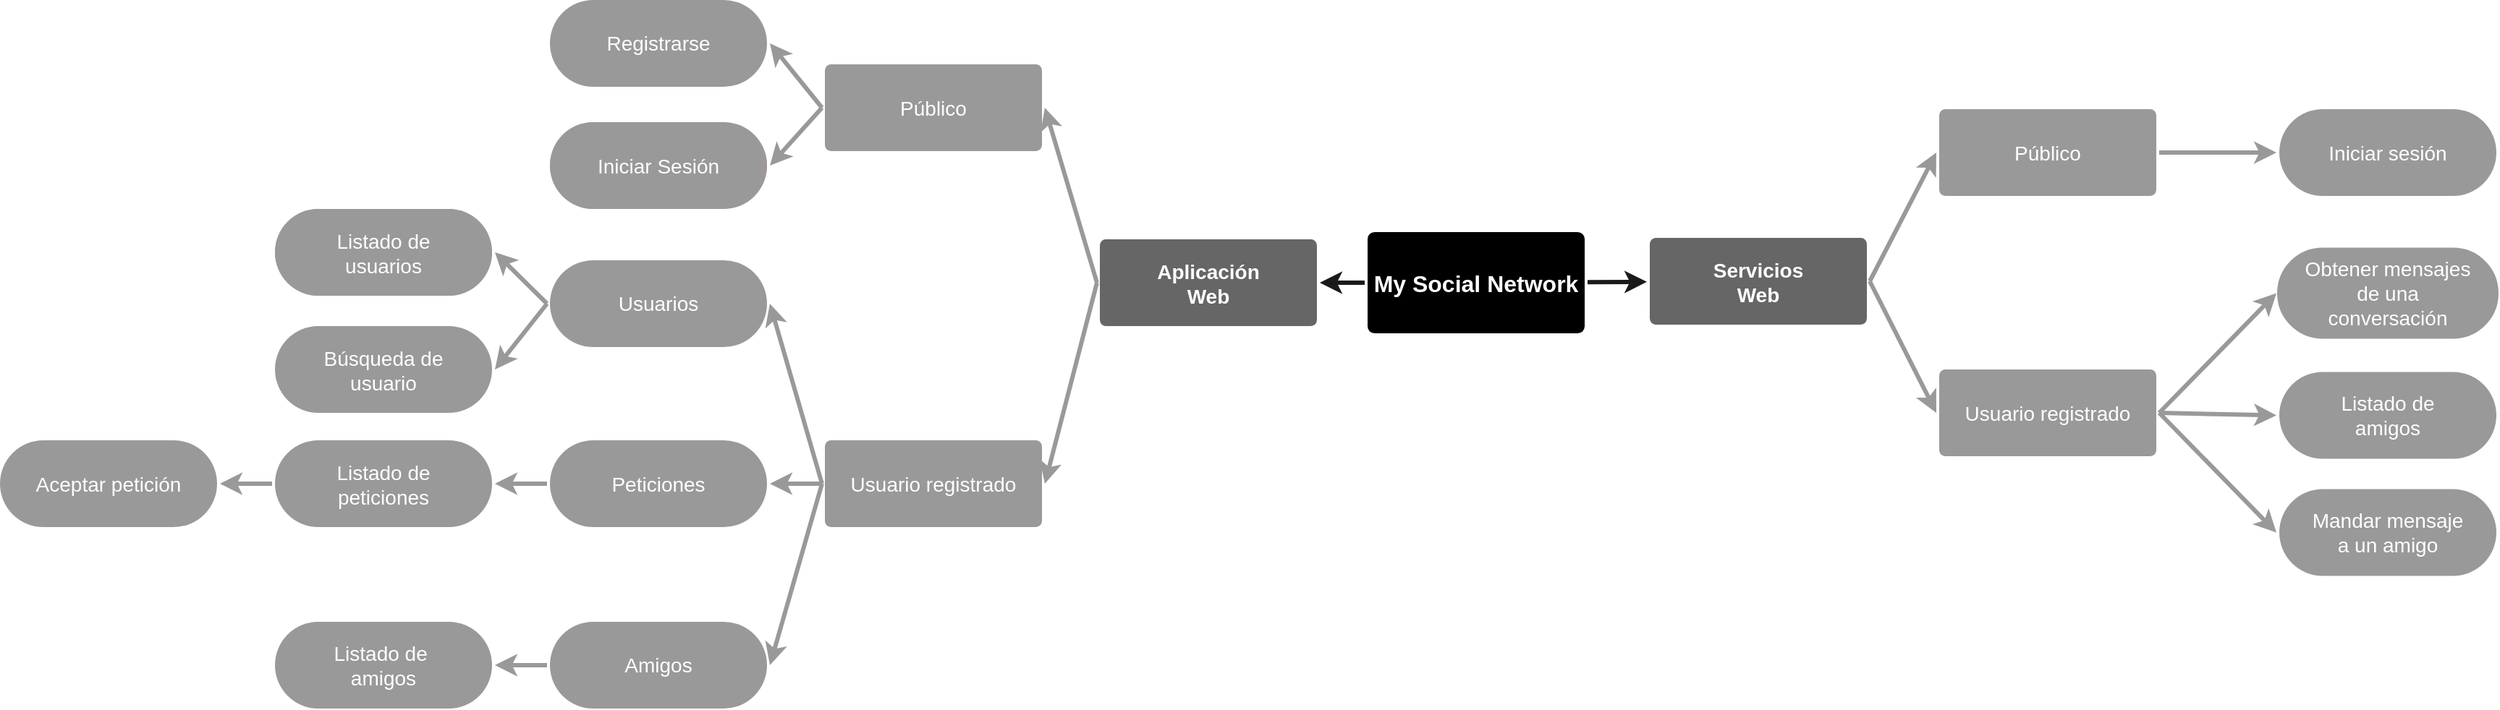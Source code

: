 <mxfile version="13.1.0" type="device"><diagram id="6a731a19-8d31-9384-78a2-239565b7b9f0" name="Page-1"><mxGraphModel dx="2975" dy="1109" grid="1" gridSize="10" guides="1" tooltips="1" connect="1" arrows="1" fold="1" page="1" pageScale="1" pageWidth="1169" pageHeight="827" background="#ffffff" math="0" shadow="0"><root><mxCell id="0"/><mxCell id="1" parent="0"/><mxCell id="1746" value="" style="edgeStyle=none;rounded=0;jumpStyle=none;html=1;shadow=0;labelBackgroundColor=none;startArrow=none;startFill=0;endArrow=classic;endFill=1;jettySize=auto;orthogonalLoop=1;strokeColor=#1A1A1A;strokeWidth=3;fontFamily=Helvetica;fontSize=16;fontColor=#23445D;spacing=5;fillColor=#000000;" parent="1" source="1749" target="1771" edge="1"><mxGeometry relative="1" as="geometry"/></mxCell><mxCell id="1748" value="" style="edgeStyle=none;rounded=0;jumpStyle=none;html=1;shadow=0;labelBackgroundColor=none;startArrow=none;startFill=0;endArrow=classic;endFill=1;jettySize=auto;orthogonalLoop=1;strokeColor=#1A1A1A;strokeWidth=3;fontFamily=Helvetica;fontSize=16;fontColor=#23445D;spacing=5;" parent="1" source="1749" target="1753" edge="1"><mxGeometry relative="1" as="geometry"/></mxCell><mxCell id="1749" value="My Social Network" style="rounded=1;whiteSpace=wrap;html=1;shadow=0;labelBackgroundColor=none;strokeColor=none;strokeWidth=3;fillColor=#000000;fontFamily=Helvetica;fontSize=16;fontColor=#FFFFFF;align=center;fontStyle=1;spacing=5;arcSize=7;perimeterSpacing=2;" parent="1" vertex="1"><mxGeometry x="495" y="380.5" width="150" height="70" as="geometry"/></mxCell><mxCell id="1750" value="" style="edgeStyle=none;rounded=1;jumpStyle=none;html=1;shadow=0;labelBackgroundColor=none;startArrow=none;startFill=0;jettySize=auto;orthogonalLoop=1;strokeColor=#999999;strokeWidth=3;fontFamily=Helvetica;fontSize=14;fontColor=#FFFFFF;spacing=5;fontStyle=1;fillColor=#b0e3e6;exitX=0;exitY=0.5;exitDx=0;exitDy=0;entryX=1;entryY=0.5;entryDx=0;entryDy=0;" parent="1" source="1753" target="1756" edge="1"><mxGeometry relative="1" as="geometry"/></mxCell><mxCell id="1751" value="" style="edgeStyle=none;rounded=1;jumpStyle=none;html=1;shadow=0;labelBackgroundColor=none;startArrow=none;startFill=0;jettySize=auto;orthogonalLoop=1;strokeColor=#999999;strokeWidth=3;fontFamily=Helvetica;fontSize=14;fontColor=#FFFFFF;spacing=5;fontStyle=1;fillColor=#b0e3e6;exitX=0;exitY=0.5;exitDx=0;exitDy=0;entryX=1;entryY=0.5;entryDx=0;entryDy=0;" parent="1" source="1753" target="1755" edge="1"><mxGeometry relative="1" as="geometry"/></mxCell><mxCell id="1753" value="Aplicación&lt;br&gt;Web" style="rounded=1;whiteSpace=wrap;html=1;shadow=0;labelBackgroundColor=none;strokeColor=none;strokeWidth=3;fillColor=#666666;fontFamily=Helvetica;fontSize=14;fontColor=#FFFFFF;align=center;spacing=5;fontStyle=1;arcSize=7;perimeterSpacing=2;" parent="1" vertex="1"><mxGeometry x="310" y="385.5" width="150" height="60" as="geometry"/></mxCell><mxCell id="z1RU1o7p3KTTcHlYFqxV-1786" style="edgeStyle=none;rounded=1;jumpStyle=none;html=1;shadow=0;labelBackgroundColor=none;startArrow=none;startFill=0;jettySize=auto;orthogonalLoop=1;strokeColor=#999999;strokeWidth=3;fontFamily=Helvetica;fontSize=14;fontColor=#FFFFFF;spacing=5;fontStyle=1;fillColor=#b0e3e6;entryX=1;entryY=0.5;entryDx=0;entryDy=0;exitX=0;exitY=0.5;exitDx=0;exitDy=0;" parent="1" source="1755" target="z1RU1o7p3KTTcHlYFqxV-1784" edge="1"><mxGeometry relative="1" as="geometry"/></mxCell><mxCell id="z1RU1o7p3KTTcHlYFqxV-1787" style="edgeStyle=none;rounded=1;jumpStyle=none;html=1;shadow=0;labelBackgroundColor=none;startArrow=none;startFill=0;jettySize=auto;orthogonalLoop=1;strokeColor=#999999;strokeWidth=3;fontFamily=Helvetica;fontSize=14;fontColor=#FFFFFF;spacing=5;fontStyle=1;fillColor=#b0e3e6;entryX=1;entryY=0.5;entryDx=0;entryDy=0;" parent="1" source="1755" target="z1RU1o7p3KTTcHlYFqxV-1783" edge="1"><mxGeometry relative="1" as="geometry"/></mxCell><mxCell id="z1RU1o7p3KTTcHlYFqxV-1788" style="edgeStyle=none;rounded=1;jumpStyle=none;html=1;shadow=0;labelBackgroundColor=none;startArrow=none;startFill=0;jettySize=auto;orthogonalLoop=1;strokeColor=#999999;strokeWidth=3;fontFamily=Helvetica;fontSize=14;fontColor=#FFFFFF;spacing=5;fontStyle=1;fillColor=#b0e3e6;entryX=1;entryY=0.5;entryDx=0;entryDy=0;exitX=0;exitY=0.5;exitDx=0;exitDy=0;" parent="1" source="1755" target="z1RU1o7p3KTTcHlYFqxV-1782" edge="1"><mxGeometry relative="1" as="geometry"/></mxCell><mxCell id="1755" value="Usuario registrado" style="rounded=1;whiteSpace=wrap;html=1;shadow=0;labelBackgroundColor=none;strokeColor=none;strokeWidth=3;fillColor=#999999;fontFamily=Helvetica;fontSize=14;fontColor=#FFFFFF;align=center;spacing=5;fontStyle=0;arcSize=7;perimeterSpacing=2;" parent="1" vertex="1"><mxGeometry x="120" y="524.5" width="150" height="60" as="geometry"/></mxCell><mxCell id="z1RU1o7p3KTTcHlYFqxV-1781" style="edgeStyle=none;rounded=1;jumpStyle=none;html=1;shadow=0;labelBackgroundColor=none;startArrow=none;startFill=0;jettySize=auto;orthogonalLoop=1;strokeColor=#999999;strokeWidth=3;fontFamily=Helvetica;fontSize=14;fontColor=#FFFFFF;spacing=5;fontStyle=1;fillColor=#b0e3e6;entryX=1;entryY=0.5;entryDx=0;entryDy=0;exitX=0;exitY=0.5;exitDx=0;exitDy=0;" parent="1" source="1756" target="z1RU1o7p3KTTcHlYFqxV-1780" edge="1"><mxGeometry relative="1" as="geometry"/></mxCell><mxCell id="1756" value="Público" style="rounded=1;whiteSpace=wrap;html=1;shadow=0;labelBackgroundColor=none;strokeColor=none;strokeWidth=3;fillColor=#999999;fontFamily=Helvetica;fontSize=14;fontColor=#FFFFFF;align=center;spacing=5;fontStyle=0;arcSize=7;perimeterSpacing=2;" parent="1" vertex="1"><mxGeometry x="120" y="264.5" width="150" height="60" as="geometry"/></mxCell><mxCell id="1771" value="Servicios &lt;br&gt;Web" style="rounded=1;whiteSpace=wrap;html=1;shadow=0;labelBackgroundColor=none;strokeColor=none;strokeWidth=3;fillColor=#666666;fontFamily=Helvetica;fontSize=14;fontColor=#FFFFFF;align=center;spacing=5;fontStyle=1;arcSize=7;perimeterSpacing=2;" parent="1" vertex="1"><mxGeometry x="690" y="384.5" width="150" height="60" as="geometry"/></mxCell><mxCell id="1772" value="Mandar mensaje &lt;br&gt;a un amigo" style="rounded=1;whiteSpace=wrap;html=1;shadow=0;labelBackgroundColor=none;strokeColor=none;strokeWidth=3;fillColor=#999999;fontFamily=Helvetica;fontSize=14;fontColor=#FFFFFF;align=center;spacing=5;fontStyle=0;arcSize=50;perimeterSpacing=2;" parent="1" vertex="1"><mxGeometry x="1125" y="558.25" width="150" height="60" as="geometry"/></mxCell><mxCell id="1773" value="" style="edgeStyle=none;rounded=1;jumpStyle=none;html=1;shadow=0;labelBackgroundColor=none;startArrow=none;startFill=0;jettySize=auto;orthogonalLoop=1;strokeColor=#999999;strokeWidth=3;fontFamily=Helvetica;fontSize=14;fontColor=#FFFFFF;spacing=5;fontStyle=1;fillColor=#b0e3e6;entryX=0;entryY=0.5;entryDx=0;entryDy=0;exitX=1;exitY=0.5;exitDx=0;exitDy=0;" parent="1" source="1771" target="IGG18n87WwMXZ383g00u-1782" edge="1"><mxGeometry relative="1" as="geometry"/></mxCell><mxCell id="1774" value="Listado de&lt;br&gt;amigos" style="rounded=1;whiteSpace=wrap;html=1;shadow=0;labelBackgroundColor=none;strokeColor=none;strokeWidth=3;fillColor=#999999;fontFamily=Helvetica;fontSize=14;fontColor=#FFFFFF;align=center;spacing=5;fontStyle=0;arcSize=50;perimeterSpacing=2;" parent="1" vertex="1"><mxGeometry x="1125" y="477.25" width="150" height="60" as="geometry"/></mxCell><mxCell id="1779" value="" style="edgeStyle=none;rounded=1;jumpStyle=none;html=1;shadow=0;labelBackgroundColor=none;startArrow=none;startFill=0;jettySize=auto;orthogonalLoop=1;strokeColor=#999999;strokeWidth=3;fontFamily=Helvetica;fontSize=14;fontColor=#FFFFFF;spacing=5;fontStyle=1;fillColor=#b0e3e6;entryX=0;entryY=0.5;entryDx=0;entryDy=0;exitX=1;exitY=0.5;exitDx=0;exitDy=0;" parent="1" source="1771" target="IGG18n87WwMXZ383g00u-1779" edge="1"><mxGeometry relative="1" as="geometry"><mxPoint x="840" y="280" as="targetPoint"/></mxGeometry></mxCell><mxCell id="z1RU1o7p3KTTcHlYFqxV-1780" value="Registrarse" style="rounded=1;whiteSpace=wrap;html=1;shadow=0;labelBackgroundColor=none;strokeColor=none;strokeWidth=3;fillColor=#999999;fontFamily=Helvetica;fontSize=14;fontColor=#FFFFFF;align=center;spacing=5;fontStyle=0;arcSize=50;perimeterSpacing=2;" parent="1" vertex="1"><mxGeometry x="-70" y="220" width="150" height="60" as="geometry"/></mxCell><mxCell id="z1RU1o7p3KTTcHlYFqxV-1796" style="edgeStyle=none;rounded=1;jumpStyle=none;html=1;shadow=0;labelBackgroundColor=none;startArrow=none;startFill=0;jettySize=auto;orthogonalLoop=1;strokeColor=#999999;strokeWidth=3;fontFamily=Helvetica;fontSize=14;fontColor=#FFFFFF;spacing=5;fontStyle=1;fillColor=#b0e3e6;entryX=1;entryY=0.5;entryDx=0;entryDy=0;exitX=0;exitY=0.5;exitDx=0;exitDy=0;" parent="1" source="z1RU1o7p3KTTcHlYFqxV-1782" target="z1RU1o7p3KTTcHlYFqxV-1791" edge="1"><mxGeometry relative="1" as="geometry"/></mxCell><mxCell id="z1RU1o7p3KTTcHlYFqxV-1782" value="Amigos" style="rounded=1;whiteSpace=wrap;html=1;shadow=0;labelBackgroundColor=none;strokeColor=none;strokeWidth=3;fillColor=#999999;fontFamily=Helvetica;fontSize=14;fontColor=#FFFFFF;align=center;spacing=5;fontStyle=0;arcSize=50;perimeterSpacing=2;" parent="1" vertex="1"><mxGeometry x="-70" y="650" width="150" height="60" as="geometry"/></mxCell><mxCell id="z1RU1o7p3KTTcHlYFqxV-1795" style="edgeStyle=none;rounded=1;jumpStyle=none;html=1;shadow=0;labelBackgroundColor=none;startArrow=none;startFill=0;jettySize=auto;orthogonalLoop=1;strokeColor=#999999;strokeWidth=3;fontFamily=Helvetica;fontSize=14;fontColor=#FFFFFF;spacing=5;fontStyle=1;fillColor=#b0e3e6;entryX=1;entryY=0.5;entryDx=0;entryDy=0;exitX=0;exitY=0.5;exitDx=0;exitDy=0;" parent="1" source="z1RU1o7p3KTTcHlYFqxV-1783" target="z1RU1o7p3KTTcHlYFqxV-1790" edge="1"><mxGeometry relative="1" as="geometry"/></mxCell><mxCell id="z1RU1o7p3KTTcHlYFqxV-1783" value="Peticiones" style="rounded=1;whiteSpace=wrap;html=1;shadow=0;labelBackgroundColor=none;strokeColor=none;strokeWidth=3;fillColor=#999999;fontFamily=Helvetica;fontSize=14;fontColor=#FFFFFF;align=center;spacing=5;fontStyle=0;arcSize=50;perimeterSpacing=2;" parent="1" vertex="1"><mxGeometry x="-70" y="524.5" width="150" height="60" as="geometry"/></mxCell><mxCell id="z1RU1o7p3KTTcHlYFqxV-1794" style="edgeStyle=none;rounded=1;jumpStyle=none;html=1;shadow=0;labelBackgroundColor=none;startArrow=none;startFill=0;jettySize=auto;orthogonalLoop=1;strokeColor=#999999;strokeWidth=3;fontFamily=Helvetica;fontSize=14;fontColor=#FFFFFF;spacing=5;fontStyle=1;fillColor=#b0e3e6;entryX=1;entryY=0.5;entryDx=0;entryDy=0;exitX=0;exitY=0.5;exitDx=0;exitDy=0;" parent="1" source="z1RU1o7p3KTTcHlYFqxV-1784" target="z1RU1o7p3KTTcHlYFqxV-1789" edge="1"><mxGeometry relative="1" as="geometry"/></mxCell><mxCell id="z1RU1o7p3KTTcHlYFqxV-1798" style="edgeStyle=none;rounded=1;jumpStyle=none;html=1;shadow=0;labelBackgroundColor=none;startArrow=none;startFill=0;jettySize=auto;orthogonalLoop=1;strokeColor=#999999;strokeWidth=3;fontFamily=Helvetica;fontSize=14;fontColor=#FFFFFF;spacing=5;fontStyle=1;fillColor=#b0e3e6;entryX=1;entryY=0.5;entryDx=0;entryDy=0;exitX=0;exitY=0.5;exitDx=0;exitDy=0;" parent="1" source="z1RU1o7p3KTTcHlYFqxV-1784" target="z1RU1o7p3KTTcHlYFqxV-1797" edge="1"><mxGeometry relative="1" as="geometry"/></mxCell><mxCell id="z1RU1o7p3KTTcHlYFqxV-1784" value="Usuarios" style="rounded=1;whiteSpace=wrap;html=1;shadow=0;labelBackgroundColor=none;strokeColor=none;strokeWidth=3;fillColor=#999999;fontFamily=Helvetica;fontSize=14;fontColor=#FFFFFF;align=center;spacing=5;fontStyle=0;arcSize=50;perimeterSpacing=2;" parent="1" vertex="1"><mxGeometry x="-70" y="400" width="150" height="60" as="geometry"/></mxCell><mxCell id="z1RU1o7p3KTTcHlYFqxV-1789" value="Listado de &lt;br&gt;usuarios" style="rounded=1;whiteSpace=wrap;html=1;shadow=0;labelBackgroundColor=none;strokeColor=none;strokeWidth=3;fillColor=#f08e81;fontFamily=Helvetica;fontSize=14;fontColor=#FFFFFF;align=center;spacing=5;fontStyle=0;arcSize=50;perimeterSpacing=2;" parent="1" vertex="1"><mxGeometry x="-260" y="364.5" width="150" height="60" as="geometry"/></mxCell><mxCell id="z1RU1o7p3KTTcHlYFqxV-1800" style="edgeStyle=none;rounded=1;jumpStyle=none;html=1;shadow=0;labelBackgroundColor=none;startArrow=none;startFill=0;jettySize=auto;orthogonalLoop=1;strokeColor=#999999;strokeWidth=3;fontFamily=Helvetica;fontSize=14;fontColor=#FFFFFF;spacing=5;fontStyle=1;fillColor=#b0e3e6;entryX=1;entryY=0.5;entryDx=0;entryDy=0;exitX=0;exitY=0.5;exitDx=0;exitDy=0;" parent="1" source="z1RU1o7p3KTTcHlYFqxV-1790" target="z1RU1o7p3KTTcHlYFqxV-1799" edge="1"><mxGeometry relative="1" as="geometry"/></mxCell><mxCell id="z1RU1o7p3KTTcHlYFqxV-1790" value="Listado de &lt;br&gt;peticiones" style="rounded=1;whiteSpace=wrap;html=1;shadow=0;labelBackgroundColor=none;strokeColor=none;strokeWidth=3;fillColor=#999999;fontFamily=Helvetica;fontSize=14;fontColor=#FFFFFF;align=center;spacing=5;fontStyle=0;arcSize=50;perimeterSpacing=2;" parent="1" vertex="1"><mxGeometry x="-260" y="524.5" width="150" height="60" as="geometry"/></mxCell><mxCell id="z1RU1o7p3KTTcHlYFqxV-1791" value="Listado de&amp;nbsp;&lt;br&gt;amigos" style="rounded=1;whiteSpace=wrap;html=1;shadow=0;labelBackgroundColor=none;strokeColor=none;strokeWidth=3;fillColor=#999999;fontFamily=Helvetica;fontSize=14;fontColor=#FFFFFF;align=center;spacing=5;fontStyle=0;arcSize=50;perimeterSpacing=2;" parent="1" vertex="1"><mxGeometry x="-260" y="650" width="150" height="60" as="geometry"/></mxCell><mxCell id="z1RU1o7p3KTTcHlYFqxV-1792" value="Iniciar Sesión" style="rounded=1;whiteSpace=wrap;html=1;shadow=0;labelBackgroundColor=none;strokeColor=none;strokeWidth=3;fillColor=#f08e81;fontFamily=Helvetica;fontSize=14;fontColor=#FFFFFF;align=center;spacing=5;fontStyle=0;arcSize=50;perimeterSpacing=2;" parent="1" vertex="1"><mxGeometry x="-70" y="304.5" width="150" height="60" as="geometry"/></mxCell><mxCell id="z1RU1o7p3KTTcHlYFqxV-1793" style="edgeStyle=none;rounded=1;jumpStyle=none;html=1;shadow=0;labelBackgroundColor=none;startArrow=none;startFill=0;jettySize=auto;orthogonalLoop=1;strokeColor=#999999;strokeWidth=3;fontFamily=Helvetica;fontSize=14;fontColor=#FFFFFF;spacing=5;fontStyle=1;fillColor=#b0e3e6;entryX=1;entryY=0.5;entryDx=0;entryDy=0;exitX=0;exitY=0.5;exitDx=0;exitDy=0;" parent="1" source="1756" target="z1RU1o7p3KTTcHlYFqxV-1792" edge="1"><mxGeometry relative="1" as="geometry"><mxPoint x="135.4" y="298" as="sourcePoint"/><mxPoint x="92.0" y="270" as="targetPoint"/></mxGeometry></mxCell><mxCell id="z1RU1o7p3KTTcHlYFqxV-1797" value="Búsqueda de &lt;br&gt;usuario" style="rounded=1;whiteSpace=wrap;html=1;shadow=0;labelBackgroundColor=none;strokeColor=none;strokeWidth=3;fillColor=#999999;fontFamily=Helvetica;fontSize=14;fontColor=#FFFFFF;align=center;spacing=5;fontStyle=0;arcSize=50;perimeterSpacing=2;" parent="1" vertex="1"><mxGeometry x="-260" y="445.5" width="150" height="60" as="geometry"/></mxCell><mxCell id="z1RU1o7p3KTTcHlYFqxV-1799" value="Aceptar petición" style="rounded=1;whiteSpace=wrap;html=1;shadow=0;labelBackgroundColor=none;strokeColor=none;strokeWidth=3;fillColor=#999999;fontFamily=Helvetica;fontSize=14;fontColor=#FFFFFF;align=center;spacing=5;fontStyle=0;arcSize=50;perimeterSpacing=2;" parent="1" vertex="1"><mxGeometry x="-450" y="524.5" width="150" height="60" as="geometry"/></mxCell><mxCell id="z1RU1o7p3KTTcHlYFqxV-1801" value="Iniciar sesión" style="rounded=1;whiteSpace=wrap;html=1;shadow=0;labelBackgroundColor=none;strokeColor=none;strokeWidth=3;fillColor=#999999;fontFamily=Helvetica;fontSize=14;fontColor=#FFFFFF;align=center;spacing=5;fontStyle=0;arcSize=50;perimeterSpacing=2;" parent="1" vertex="1"><mxGeometry x="1125" y="295.5" width="150" height="60" as="geometry"/></mxCell><mxCell id="z1RU1o7p3KTTcHlYFqxV-1802" value="Obtener mensajes &lt;br&gt;de&amp;nbsp;una &lt;br&gt;conversación" style="rounded=1;whiteSpace=wrap;html=1;shadow=0;labelBackgroundColor=none;strokeColor=#999999;strokeWidth=3;fillColor=#999999;fontFamily=Helvetica;fontSize=14;fontColor=#FFFFFF;align=center;spacing=5;fontStyle=0;arcSize=50;perimeterSpacing=2;" parent="1" vertex="1"><mxGeometry x="1125" y="392.75" width="150" height="60" as="geometry"/></mxCell><mxCell id="IGG18n87WwMXZ383g00u-1781" style="edgeStyle=none;rounded=1;jumpStyle=none;html=1;shadow=0;labelBackgroundColor=none;startArrow=none;startFill=0;jettySize=auto;orthogonalLoop=1;strokeColor=#999999;strokeWidth=3;fontFamily=Helvetica;fontSize=14;fontColor=#FFFFFF;spacing=5;fontStyle=1;fillColor=#b0e3e6;entryX=0;entryY=0.5;entryDx=0;entryDy=0;exitX=1;exitY=0.5;exitDx=0;exitDy=0;" edge="1" parent="1" source="IGG18n87WwMXZ383g00u-1779" target="z1RU1o7p3KTTcHlYFqxV-1801"><mxGeometry relative="1" as="geometry"/></mxCell><mxCell id="IGG18n87WwMXZ383g00u-1779" value="Público" style="rounded=1;whiteSpace=wrap;html=1;shadow=0;labelBackgroundColor=none;strokeColor=none;strokeWidth=3;fillColor=#999999;fontFamily=Helvetica;fontSize=14;fontColor=#FFFFFF;align=center;spacing=5;fontStyle=0;arcSize=7;perimeterSpacing=2;" vertex="1" parent="1"><mxGeometry x="890" y="295.5" width="150" height="60" as="geometry"/></mxCell><mxCell id="IGG18n87WwMXZ383g00u-1783" style="edgeStyle=none;rounded=1;jumpStyle=none;html=1;shadow=0;labelBackgroundColor=none;startArrow=none;startFill=0;jettySize=auto;orthogonalLoop=1;strokeColor=#999999;strokeWidth=3;fontFamily=Helvetica;fontSize=14;fontColor=#FFFFFF;spacing=5;fontStyle=1;fillColor=#b0e3e6;entryX=0;entryY=0.5;entryDx=0;entryDy=0;exitX=1;exitY=0.5;exitDx=0;exitDy=0;" edge="1" parent="1" source="IGG18n87WwMXZ383g00u-1782" target="z1RU1o7p3KTTcHlYFqxV-1802"><mxGeometry relative="1" as="geometry"/></mxCell><mxCell id="IGG18n87WwMXZ383g00u-1784" style="edgeStyle=none;rounded=1;jumpStyle=none;html=1;shadow=0;labelBackgroundColor=none;startArrow=none;startFill=0;jettySize=auto;orthogonalLoop=1;strokeColor=#999999;strokeWidth=3;fontFamily=Helvetica;fontSize=14;fontColor=#FFFFFF;spacing=5;fontStyle=1;fillColor=#b0e3e6;entryX=0;entryY=0.5;entryDx=0;entryDy=0;exitX=1;exitY=0.5;exitDx=0;exitDy=0;" edge="1" parent="1" source="IGG18n87WwMXZ383g00u-1782" target="1774"><mxGeometry relative="1" as="geometry"/></mxCell><mxCell id="IGG18n87WwMXZ383g00u-1785" style="edgeStyle=none;rounded=1;jumpStyle=none;html=1;shadow=0;labelBackgroundColor=none;startArrow=none;startFill=0;jettySize=auto;orthogonalLoop=1;strokeColor=#999999;strokeWidth=3;fontFamily=Helvetica;fontSize=14;fontColor=#FFFFFF;spacing=5;fontStyle=1;fillColor=#b0e3e6;entryX=0;entryY=0.5;entryDx=0;entryDy=0;exitX=1;exitY=0.5;exitDx=0;exitDy=0;" edge="1" parent="1" source="IGG18n87WwMXZ383g00u-1782" target="1772"><mxGeometry relative="1" as="geometry"/></mxCell><mxCell id="IGG18n87WwMXZ383g00u-1782" value="Usuario registrado" style="rounded=1;whiteSpace=wrap;html=1;shadow=0;labelBackgroundColor=none;strokeColor=none;strokeWidth=3;fillColor=#999999;fontFamily=Helvetica;fontSize=14;fontColor=#FFFFFF;align=center;spacing=5;fontStyle=0;arcSize=7;perimeterSpacing=2;" vertex="1" parent="1"><mxGeometry x="890" y="475.5" width="150" height="60" as="geometry"/></mxCell><mxCell id="IGG18n87WwMXZ383g00u-1786" value="Iniciar Sesión" style="rounded=1;whiteSpace=wrap;html=1;shadow=0;labelBackgroundColor=none;strokeColor=none;strokeWidth=3;fillColor=#999999;fontFamily=Helvetica;fontSize=14;fontColor=#FFFFFF;align=center;spacing=5;fontStyle=0;arcSize=50;perimeterSpacing=2;" vertex="1" parent="1"><mxGeometry x="-70" y="304.5" width="150" height="60" as="geometry"/></mxCell><mxCell id="IGG18n87WwMXZ383g00u-1787" value="Listado de &lt;br&gt;usuarios" style="rounded=1;whiteSpace=wrap;html=1;shadow=0;labelBackgroundColor=none;strokeColor=none;strokeWidth=3;fillColor=#999999;fontFamily=Helvetica;fontSize=14;fontColor=#FFFFFF;align=center;spacing=5;fontStyle=0;arcSize=50;perimeterSpacing=2;" vertex="1" parent="1"><mxGeometry x="-260" y="364.5" width="150" height="60" as="geometry"/></mxCell></root></mxGraphModel></diagram></mxfile>